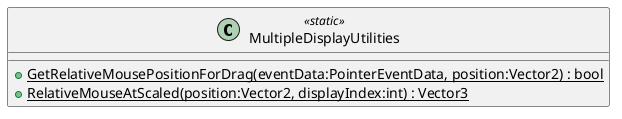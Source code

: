 @startuml
class MultipleDisplayUtilities <<static>> {
    + {static} GetRelativeMousePositionForDrag(eventData:PointerEventData, position:Vector2) : bool
    + {static} RelativeMouseAtScaled(position:Vector2, displayIndex:int) : Vector3
}
@enduml
